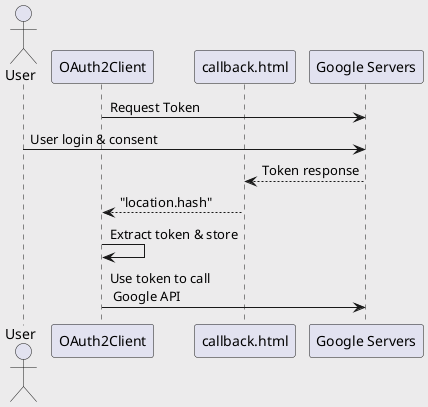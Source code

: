 @startuml
skinparam backgroundColor #ECEBEC

actor User as resowner
participant "OAuth2Client" as client
participant "callback.html" as callback
participant "Google Servers" as provider

client->provider: Request Token
resowner->provider: User login & consent
provider-->callback: Token response
callback-->client: "location.hash"
client->client: Extract token & store
client->provider: Use token to call\n Google API
@enduml